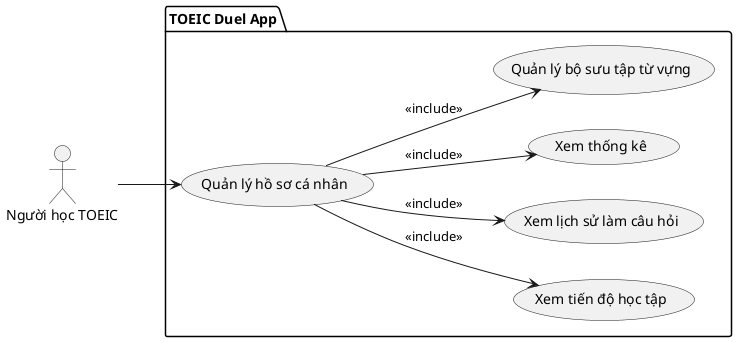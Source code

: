 @startuml
skinparam monochrome true
left to right direction

actor "Người học TOEIC" as Learner

package "TOEIC Duel App" {
  usecase "Quản lý hồ sơ cá nhân" as UC_Profile
  usecase "Xem tiến độ học tập" as UC_EditInfo
  usecase "Xem lịch sử làm câu hỏi" as UC_ViewHistory
  usecase "Xem thống kê" as UC_ViewStats
  usecase "Quản lý bộ sưu tập từ vựng" as UC_ManageVocab

  UC_Profile --> UC_EditInfo : <<include>>
  UC_Profile --> UC_ViewHistory : <<include>>
  UC_Profile --> UC_ViewStats : <<include>>
  UC_Profile -down-> UC_ManageVocab : <<include>>
}

Learner --> UC_Profile

@enduml 